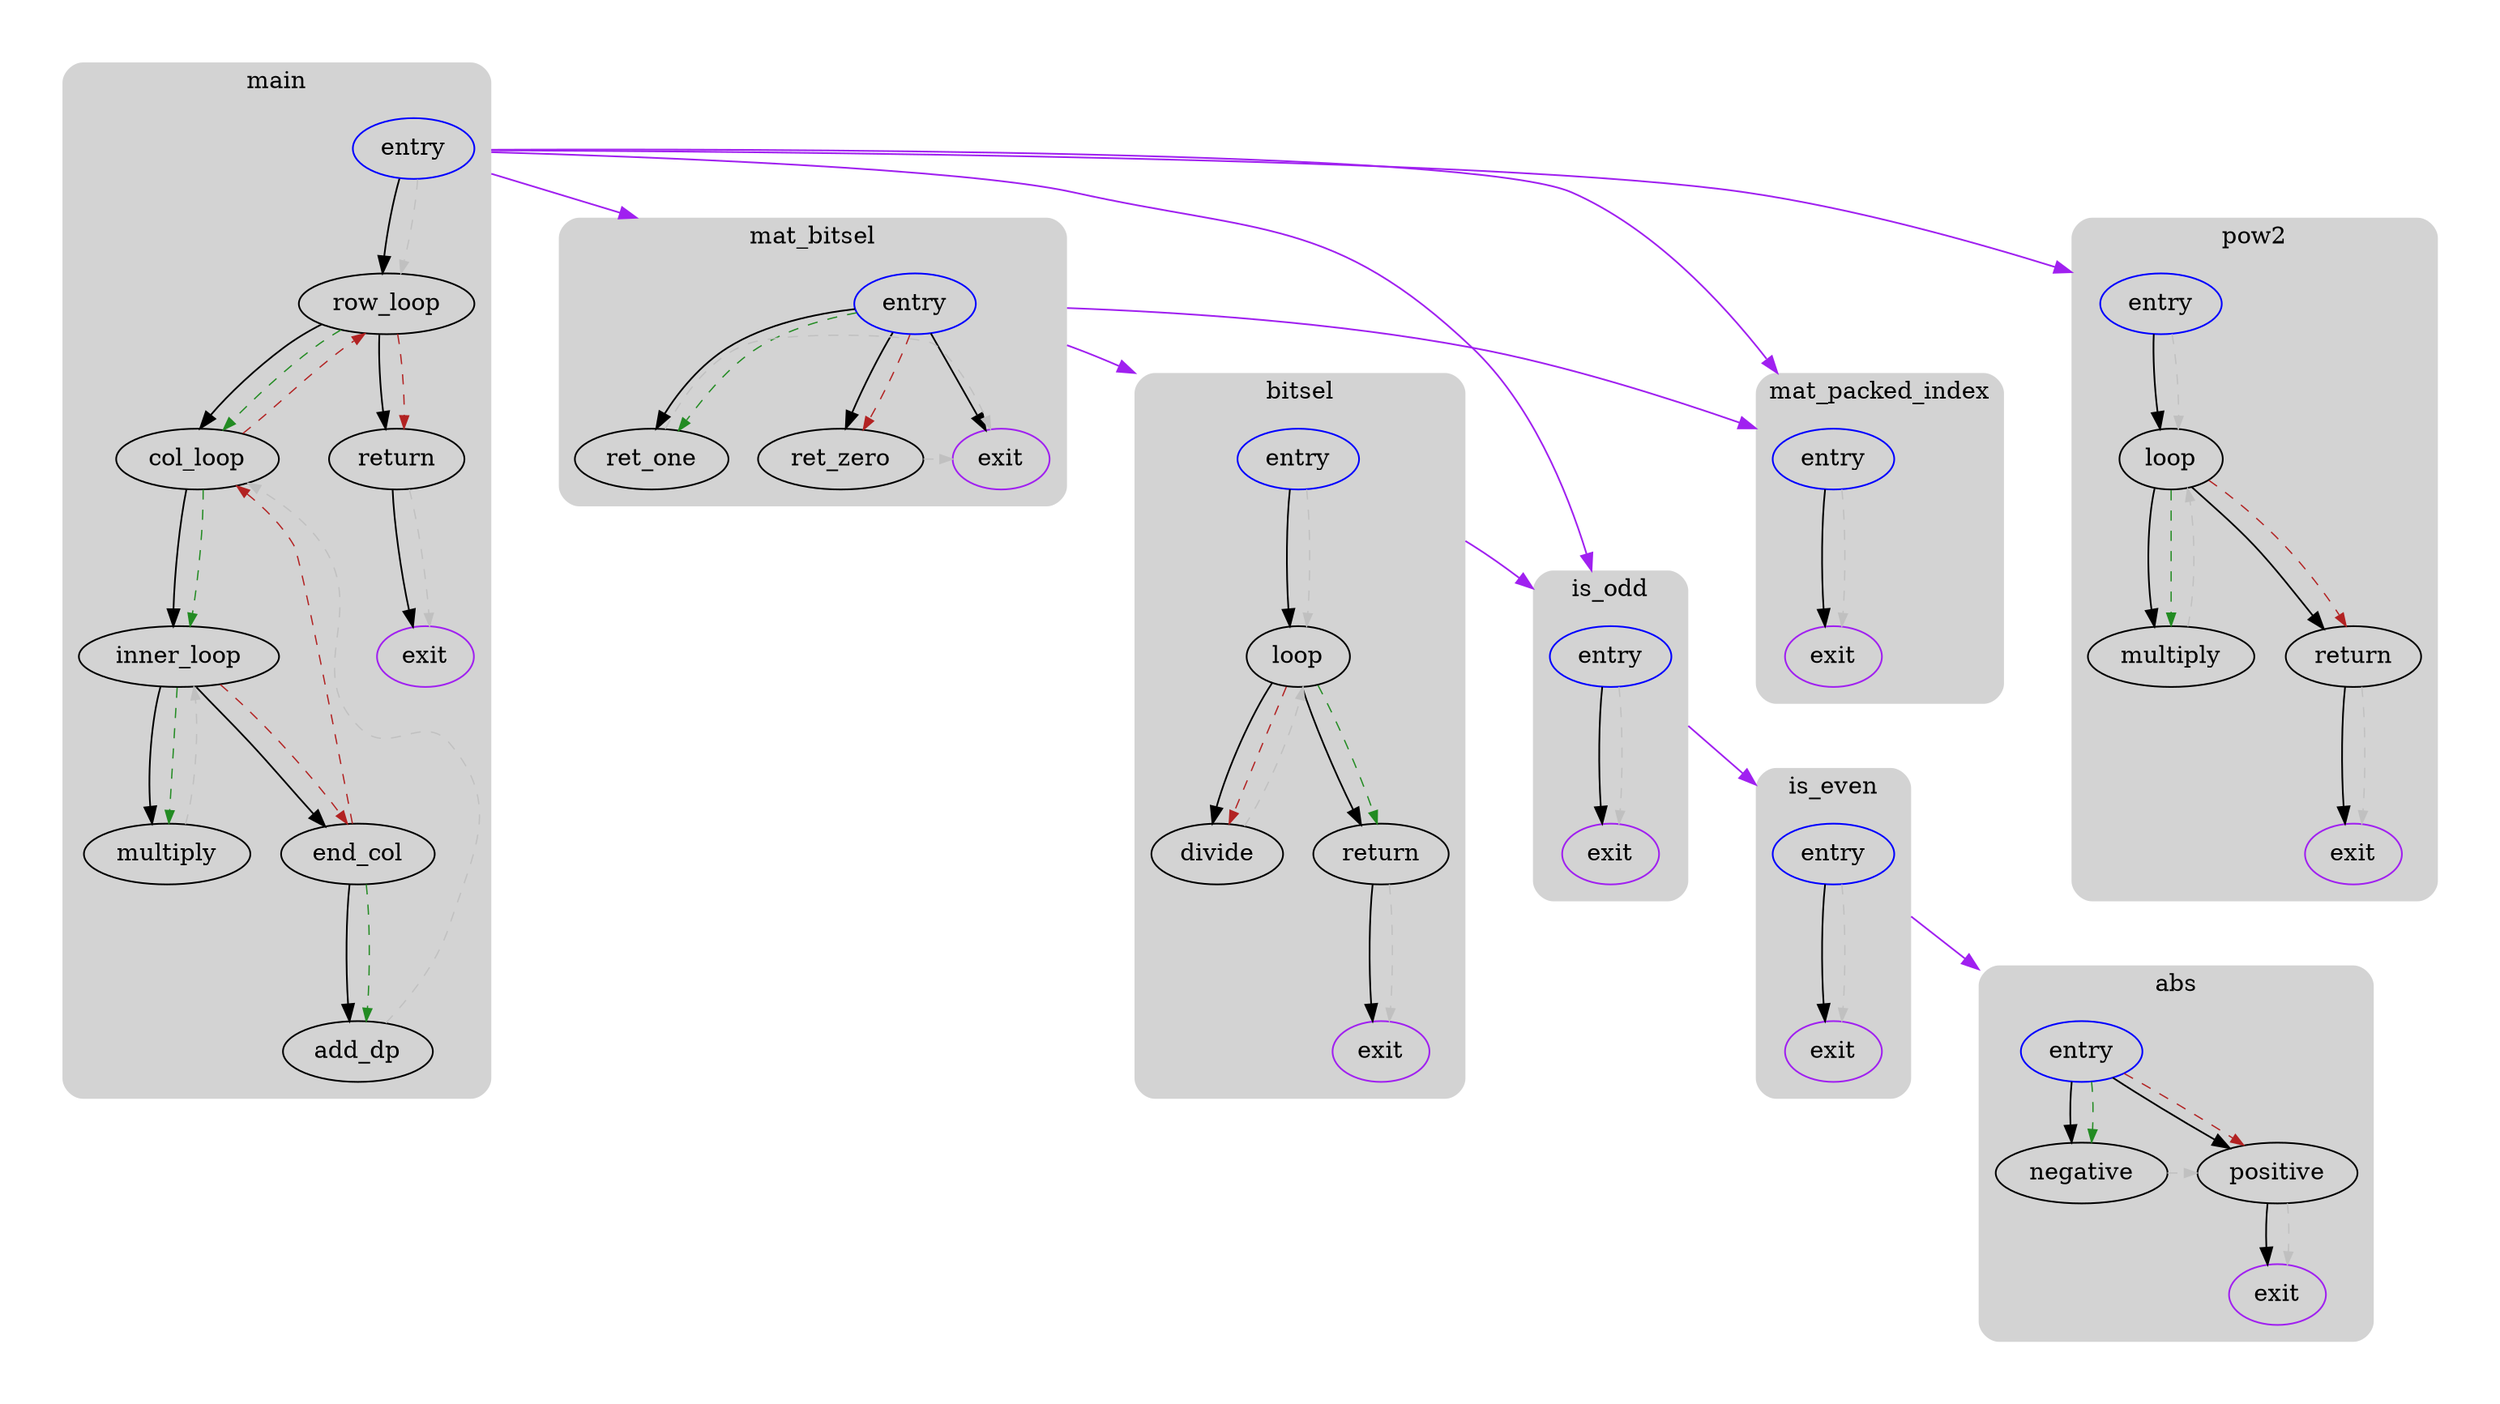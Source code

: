 digraph G {
  compound=true
  subgraph cluster_ {
    peripheries=0
    margin=10
    subgraph cluster_0_wrapper {
      peripheries=0
      margin=15
      subgraph cluster_0 {
        label="main"
        color=darkgray
        style=rounded
        bgcolor=lightgray
        margin=10
        cluster_0_0[label="entry",shape=oval,color=blue,rank=source]
        cluster_0_1[label="row_loop",shape=oval]
        cluster_0_2[label="col_loop",shape=oval]
        cluster_0_3[label="inner_loop",shape=oval]
        cluster_0_4[label="multiply",shape=oval]
        cluster_0_5[label="end_col",shape=oval]
        cluster_0_6[label="add_dp",shape=oval]
        cluster_0_7[label="return",shape=oval]
        cluster_0_exit[label=exit,color=purple,rank=sink]
        cluster_0_0 -> cluster_0_1 [color=black]
        cluster_0_1 -> cluster_0_2 [color=black]
        cluster_0_2 -> cluster_0_3 [color=black]
        cluster_0_3 -> cluster_0_4 [color=black]
        cluster_0_3 -> cluster_0_5 [color=black]
        cluster_0_5 -> cluster_0_6 [color=black]
        cluster_0_1 -> cluster_0_7 [color=black]
        cluster_0_7 -> cluster_0_exit [color=black]
        cluster_0_0 -> cluster_0_1 [color=gray,style=dashed,constraint=false,penwidth=0.75,arrowsize=0.75]
        cluster_0_1 -> cluster_0_2 [color=forestgreen,style=dashed,constraint=false,penwidth=0.75,arrowsize=0.75]
        cluster_0_1 -> cluster_0_7 [color=firebrick,style=dashed,constraint=false,penwidth=0.75,arrowsize=0.75]
        cluster_0_2 -> cluster_0_3 [color=forestgreen,style=dashed,constraint=false,penwidth=0.75,arrowsize=0.75]
        cluster_0_2 -> cluster_0_1 [color=firebrick,style=dashed,constraint=false,penwidth=0.75,arrowsize=0.75]
        cluster_0_3 -> cluster_0_4 [color=forestgreen,style=dashed,constraint=false,penwidth=0.75,arrowsize=0.75]
        cluster_0_3 -> cluster_0_5 [color=firebrick,style=dashed,constraint=false,penwidth=0.75,arrowsize=0.75]
        cluster_0_4 -> cluster_0_3 [color=gray,style=dashed,constraint=false,penwidth=0.75,arrowsize=0.75]
        cluster_0_5 -> cluster_0_6 [color=forestgreen,style=dashed,constraint=false,penwidth=0.75,arrowsize=0.75]
        cluster_0_5 -> cluster_0_2 [color=firebrick,style=dashed,constraint=false,penwidth=0.75,arrowsize=0.75]
        cluster_0_6 -> cluster_0_2 [color=gray,style=dashed,constraint=false,penwidth=0.75,arrowsize=0.75]
        cluster_0_7 -> cluster_0_exit [color=gray,style=dashed,constraint=false,penwidth=0.75,arrowsize=0.75]
      }
    }
    subgraph cluster_1_wrapper {
      peripheries=0
      margin=15
      subgraph cluster_1 {
        label="mat_bitsel"
        color=darkgray
        style=rounded
        bgcolor=lightgray
        margin=10
        cluster_1_0[label="entry",shape=oval,color=blue,rank=source]
        cluster_1_1[label="ret_one",shape=oval]
        cluster_1_2[label="ret_zero",shape=oval]
        cluster_1_exit[label=exit,color=purple,rank=sink]
        cluster_1_0 -> cluster_1_1 [color=black]
        cluster_1_0 -> cluster_1_2 [color=black]
        cluster_1_0 -> cluster_1_exit [color=black]
        cluster_1_0 -> cluster_1_1 [color=forestgreen,style=dashed,constraint=false,penwidth=0.75,arrowsize=0.75]
        cluster_1_0 -> cluster_1_2 [color=firebrick,style=dashed,constraint=false,penwidth=0.75,arrowsize=0.75]
        cluster_1_1 -> cluster_1_exit [color=gray,style=dashed,constraint=false,penwidth=0.75,arrowsize=0.75]
        cluster_1_2 -> cluster_1_exit [color=gray,style=dashed,constraint=false,penwidth=0.75,arrowsize=0.75]
      }
    }
    subgraph cluster_2_wrapper {
      peripheries=0
      margin=15
      subgraph cluster_2 {
        label="mat_packed_index"
        color=darkgray
        style=rounded
        bgcolor=lightgray
        margin=10
        cluster_2_0[label="entry",shape=oval,color=blue,rank=source]
        cluster_2_exit[label=exit,color=purple,rank=sink]
        cluster_2_0 -> cluster_2_exit [color=black]
        cluster_2_0 -> cluster_2_exit [color=gray,style=dashed,constraint=false,penwidth=0.75,arrowsize=0.75]
      }
    }
    subgraph cluster_3_wrapper {
      peripheries=0
      margin=15
      subgraph cluster_3 {
        label="pow2"
        color=darkgray
        style=rounded
        bgcolor=lightgray
        margin=10
        cluster_3_0[label="entry",shape=oval,color=blue,rank=source]
        cluster_3_1[label="loop",shape=oval]
        cluster_3_2[label="multiply",shape=oval]
        cluster_3_3[label="return",shape=oval]
        cluster_3_exit[label=exit,color=purple,rank=sink]
        cluster_3_0 -> cluster_3_1 [color=black]
        cluster_3_1 -> cluster_3_2 [color=black]
        cluster_3_1 -> cluster_3_3 [color=black]
        cluster_3_3 -> cluster_3_exit [color=black]
        cluster_3_0 -> cluster_3_1 [color=gray,style=dashed,constraint=false,penwidth=0.75,arrowsize=0.75]
        cluster_3_1 -> cluster_3_2 [color=forestgreen,style=dashed,constraint=false,penwidth=0.75,arrowsize=0.75]
        cluster_3_1 -> cluster_3_3 [color=firebrick,style=dashed,constraint=false,penwidth=0.75,arrowsize=0.75]
        cluster_3_2 -> cluster_3_1 [color=gray,style=dashed,constraint=false,penwidth=0.75,arrowsize=0.75]
        cluster_3_3 -> cluster_3_exit [color=gray,style=dashed,constraint=false,penwidth=0.75,arrowsize=0.75]
      }
    }
    subgraph cluster_4_wrapper {
      peripheries=0
      margin=15
      subgraph cluster_4 {
        label="bitsel"
        color=darkgray
        style=rounded
        bgcolor=lightgray
        margin=10
        cluster_4_0[label="entry",shape=oval,color=blue,rank=source]
        cluster_4_1[label="loop",shape=oval]
        cluster_4_2[label="divide",shape=oval]
        cluster_4_3[label="return",shape=oval]
        cluster_4_exit[label=exit,color=purple,rank=sink]
        cluster_4_0 -> cluster_4_1 [color=black]
        cluster_4_1 -> cluster_4_2 [color=black]
        cluster_4_1 -> cluster_4_3 [color=black]
        cluster_4_3 -> cluster_4_exit [color=black]
        cluster_4_0 -> cluster_4_1 [color=gray,style=dashed,constraint=false,penwidth=0.75,arrowsize=0.75]
        cluster_4_1 -> cluster_4_3 [color=forestgreen,style=dashed,constraint=false,penwidth=0.75,arrowsize=0.75]
        cluster_4_1 -> cluster_4_2 [color=firebrick,style=dashed,constraint=false,penwidth=0.75,arrowsize=0.75]
        cluster_4_2 -> cluster_4_1 [color=gray,style=dashed,constraint=false,penwidth=0.75,arrowsize=0.75]
        cluster_4_3 -> cluster_4_exit [color=gray,style=dashed,constraint=false,penwidth=0.75,arrowsize=0.75]
      }
    }
    subgraph cluster_5_wrapper {
      peripheries=0
      margin=15
      subgraph cluster_5 {
        label="abs"
        color=darkgray
        style=rounded
        bgcolor=lightgray
        margin=10
        cluster_5_0[label="entry",shape=oval,color=blue,rank=source]
        cluster_5_1[label="negative",shape=oval]
        cluster_5_2[label="positive",shape=oval]
        cluster_5_exit[label=exit,color=purple,rank=sink]
        cluster_5_0 -> cluster_5_1 [color=black]
        cluster_5_0 -> cluster_5_2 [color=black]
        cluster_5_2 -> cluster_5_exit [color=black]
        cluster_5_0 -> cluster_5_1 [color=forestgreen,style=dashed,constraint=false,penwidth=0.75,arrowsize=0.75]
        cluster_5_0 -> cluster_5_2 [color=firebrick,style=dashed,constraint=false,penwidth=0.75,arrowsize=0.75]
        cluster_5_1 -> cluster_5_2 [color=gray,style=dashed,constraint=false,penwidth=0.75,arrowsize=0.75]
        cluster_5_2 -> cluster_5_exit [color=gray,style=dashed,constraint=false,penwidth=0.75,arrowsize=0.75]
      }
    }
    subgraph cluster_6_wrapper {
      peripheries=0
      margin=15
      subgraph cluster_6 {
        label="is_even"
        color=darkgray
        style=rounded
        bgcolor=lightgray
        margin=10
        cluster_6_0[label="entry",shape=oval,color=blue,rank=source]
        cluster_6_exit[label=exit,color=purple,rank=sink]
        cluster_6_0 -> cluster_6_exit [color=black]
        cluster_6_0 -> cluster_6_exit [color=gray,style=dashed,constraint=false,penwidth=0.75,arrowsize=0.75]
      }
    }
    subgraph cluster_7_wrapper {
      peripheries=0
      margin=15
      subgraph cluster_7 {
        label="is_odd"
        color=darkgray
        style=rounded
        bgcolor=lightgray
        margin=10
        cluster_7_0[label="entry",shape=oval,color=blue,rank=source]
        cluster_7_exit[label=exit,color=purple,rank=sink]
        cluster_7_0 -> cluster_7_exit [color=black]
        cluster_7_0 -> cluster_7_exit [color=gray,style=dashed,constraint=false,penwidth=0.75,arrowsize=0.75]
      }
    }
    cluster_0_0 -> cluster_1_0 [color=purple,lhead=cluster_1,ltail=cluster_0]
    cluster_0_0 -> cluster_7_0 [color=purple,lhead=cluster_7,ltail=cluster_0]
    cluster_0_0 -> cluster_2_0 [color=purple,lhead=cluster_2,ltail=cluster_0]
    cluster_0_0 -> cluster_3_0 [color=purple,lhead=cluster_3,ltail=cluster_0]
    cluster_1_0 -> cluster_2_0 [color=purple,lhead=cluster_2,ltail=cluster_1]
    cluster_1_0 -> cluster_4_0 [color=purple,lhead=cluster_4,ltail=cluster_1]
    cluster_4_0 -> cluster_7_0 [color=purple,lhead=cluster_7,ltail=cluster_4]
    cluster_6_0 -> cluster_5_0 [color=purple,lhead=cluster_5,ltail=cluster_6]
    cluster_7_0 -> cluster_6_0 [color=purple,lhead=cluster_6,ltail=cluster_7]
  }
}
